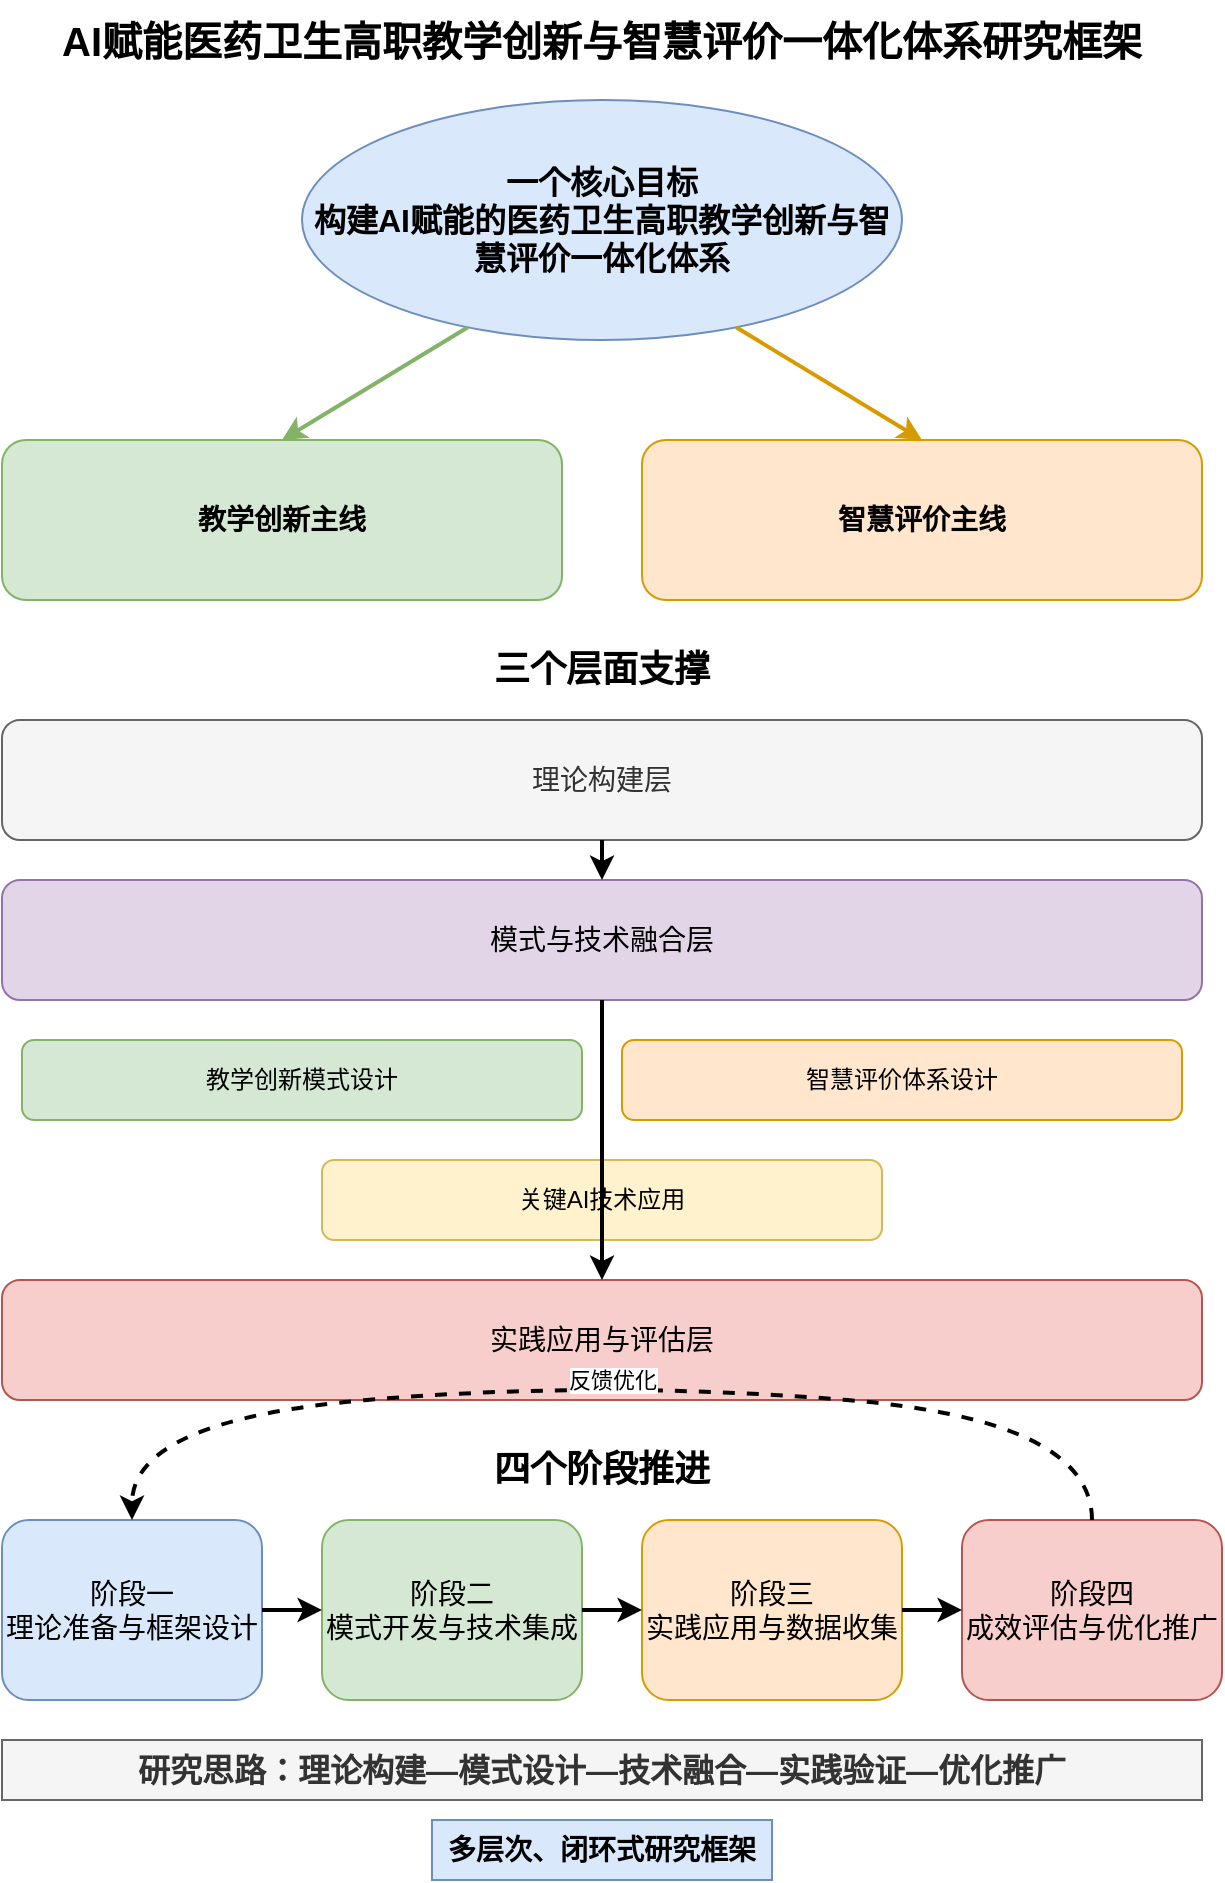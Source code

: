 <mxfile version="27.0.6">
  <diagram id="research-framework" name="AI-Medical-Education-Framework">
    <mxGraphModel dx="1426" dy="743" grid="1" gridSize="10" guides="1" tooltips="1" connect="1" arrows="1" fold="1" page="1" pageScale="1" pageWidth="827" pageHeight="1169" math="0" shadow="0">
      <root>
        <mxCell id="0" />
        <mxCell id="1" parent="0" />
        <mxCell id="title" value="AI赋能医药卫生高职教学创新与智慧评价一体化体系研究框架" style="text;html=1;strokeColor=none;fillColor=none;align=center;verticalAlign=middle;whiteSpace=wrap;rounded=0;fontSize=20;fontStyle=1" parent="1" vertex="1">
          <mxGeometry x="114" y="20" width="600" height="40" as="geometry" />
        </mxCell>
        <mxCell id="core-objective" value="一个核心目标&#xa;构建AI赋能的医药卫生高职教学创新与智慧评价一体化体系" style="ellipse;whiteSpace=wrap;html=1;fillColor=#dae8fc;strokeColor=#6c8ebf;fontSize=16;fontStyle=1" parent="1" vertex="1">
          <mxGeometry x="264" y="70" width="300" height="120" as="geometry" />
        </mxCell>
        <mxCell id="main-line-1" value="教学创新主线" style="rounded=1;whiteSpace=wrap;html=1;fillColor=#d5e8d4;strokeColor=#82b366;fontSize=14;fontStyle=1" parent="1" vertex="1">
          <mxGeometry x="114" y="240" width="280" height="80" as="geometry" />
        </mxCell>
        <mxCell id="main-line-2" value="智慧评价主线" style="rounded=1;whiteSpace=wrap;html=1;fillColor=#ffe6cc;strokeColor=#d79b00;fontSize=14;fontStyle=1" parent="1" vertex="1">
          <mxGeometry x="434" y="240" width="280" height="80" as="geometry" />
        </mxCell>
        <mxCell id="arrow-1" value="" style="endArrow=classic;html=1;rounded=0;exitX=0.25;exitY=1;exitDx=0;exitDy=0;entryX=0.5;entryY=0;entryDx=0;entryDy=0;strokeWidth=2;fillColor=#d5e8d4;strokeColor=#82b366;" parent="1" source="core-objective" target="main-line-1" edge="1">
          <mxGeometry width="50" height="50" relative="1" as="geometry">
            <mxPoint x="390" y="430" as="sourcePoint" />
            <mxPoint x="440" y="380" as="targetPoint" />
          </mxGeometry>
        </mxCell>
        <mxCell id="arrow-2" value="" style="endArrow=classic;html=1;rounded=0;exitX=0.75;exitY=1;exitDx=0;exitDy=0;entryX=0.5;entryY=0;entryDx=0;entryDy=0;strokeWidth=2;fillColor=#ffe6cc;strokeColor=#d79b00;" parent="1" source="core-objective" target="main-line-2" edge="1">
          <mxGeometry width="50" height="50" relative="1" as="geometry">
            <mxPoint x="390" y="430" as="sourcePoint" />
            <mxPoint x="440" y="380" as="targetPoint" />
          </mxGeometry>
        </mxCell>
        <mxCell id="support-title" value="三个层面支撑" style="text;html=1;strokeColor=none;fillColor=none;align=center;verticalAlign=middle;whiteSpace=wrap;rounded=0;fontSize=18;fontStyle=1" parent="1" vertex="1">
          <mxGeometry x="329" y="340" width="170" height="30" as="geometry" />
        </mxCell>
        <mxCell id="support-level-1" value="理论构建层" style="rounded=1;whiteSpace=wrap;html=1;fillColor=#f5f5f5;strokeColor=#666666;fontSize=14;fontColor=#333333" parent="1" vertex="1">
          <mxGeometry x="114" y="380" width="600" height="60" as="geometry" />
        </mxCell>
        <mxCell id="support-level-2" value="模式与技术融合层" style="rounded=1;whiteSpace=wrap;html=1;fillColor=#e1d5e7;strokeColor=#9673a6;fontSize=14;" parent="1" vertex="1">
          <mxGeometry x="114" y="460" width="600" height="60" as="geometry" />
        </mxCell>
        <mxCell id="support-level-2-1" value="教学创新模式设计" style="rounded=1;whiteSpace=wrap;html=1;fillColor=#d5e8d4;strokeColor=#82b366;fontSize=12;" parent="1" vertex="1">
          <mxGeometry x="124" y="540" width="280" height="40" as="geometry" />
        </mxCell>
        <mxCell id="support-level-2-2" value="智慧评价体系设计" style="rounded=1;whiteSpace=wrap;html=1;fillColor=#ffe6cc;strokeColor=#d79b00;fontSize=12;" parent="1" vertex="1">
          <mxGeometry x="424" y="540" width="280" height="40" as="geometry" />
        </mxCell>
        <mxCell id="support-level-2-3" value="关键AI技术应用" style="rounded=1;whiteSpace=wrap;html=1;fillColor=#fff2cc;strokeColor=#d6b656;fontSize=12;" parent="1" vertex="1">
          <mxGeometry x="274" y="600" width="280" height="40" as="geometry" />
        </mxCell>
        <mxCell id="support-level-3" value="实践应用与评估层" style="rounded=1;whiteSpace=wrap;html=1;fillColor=#f8cecc;strokeColor=#b85450;fontSize=14;" parent="1" vertex="1">
          <mxGeometry x="114" y="660" width="600" height="60" as="geometry" />
        </mxCell>
        <mxCell id="stages-title" value="四个阶段推进" style="text;html=1;strokeColor=none;fillColor=none;align=center;verticalAlign=middle;whiteSpace=wrap;rounded=0;fontSize=18;fontStyle=1" parent="1" vertex="1">
          <mxGeometry x="329" y="740" width="170" height="30" as="geometry" />
        </mxCell>
        <mxCell id="stage-1" value="阶段一&#xa;理论准备与框架设计" style="rounded=1;whiteSpace=wrap;html=1;fillColor=#dae8fc;strokeColor=#6c8ebf;fontSize=14;" parent="1" vertex="1">
          <mxGeometry x="114" y="780" width="130" height="90" as="geometry" />
        </mxCell>
        <mxCell id="stage-2" value="阶段二&#xa;模式开发与技术集成" style="rounded=1;whiteSpace=wrap;html=1;fillColor=#d5e8d4;strokeColor=#82b366;fontSize=14;" parent="1" vertex="1">
          <mxGeometry x="274" y="780" width="130" height="90" as="geometry" />
        </mxCell>
        <mxCell id="stage-3" value="阶段三&#xa;实践应用与数据收集" style="rounded=1;whiteSpace=wrap;html=1;fillColor=#ffe6cc;strokeColor=#d79b00;fontSize=14;" parent="1" vertex="1">
          <mxGeometry x="434" y="780" width="130" height="90" as="geometry" />
        </mxCell>
        <mxCell id="stage-4" value="阶段四&#xa;成效评估与优化推广" style="rounded=1;whiteSpace=wrap;html=1;fillColor=#f8cecc;strokeColor=#b85450;fontSize=14;" parent="1" vertex="1">
          <mxGeometry x="594" y="780" width="130" height="90" as="geometry" />
        </mxCell>
        <mxCell id="stage-arrow-1" value="" style="endArrow=classic;html=1;rounded=0;exitX=1;exitY=0.5;exitDx=0;exitDy=0;entryX=0;entryY=0.5;entryDx=0;entryDy=0;strokeWidth=2;" parent="1" source="stage-1" target="stage-2" edge="1">
          <mxGeometry width="50" height="50" relative="1" as="geometry">
            <mxPoint x="390" y="630" as="sourcePoint" />
            <mxPoint x="440" y="580" as="targetPoint" />
          </mxGeometry>
        </mxCell>
        <mxCell id="stage-arrow-2" value="" style="endArrow=classic;html=1;rounded=0;exitX=1;exitY=0.5;exitDx=0;exitDy=0;entryX=0;entryY=0.5;entryDx=0;entryDy=0;strokeWidth=2;" parent="1" source="stage-2" target="stage-3" edge="1">
          <mxGeometry width="50" height="50" relative="1" as="geometry">
            <mxPoint x="390" y="630" as="sourcePoint" />
            <mxPoint x="440" y="580" as="targetPoint" />
          </mxGeometry>
        </mxCell>
        <mxCell id="stage-arrow-3" value="" style="endArrow=classic;html=1;rounded=0;exitX=1;exitY=0.5;exitDx=0;exitDy=0;entryX=0;entryY=0.5;entryDx=0;entryDy=0;strokeWidth=2;" parent="1" source="stage-3" target="stage-4" edge="1">
          <mxGeometry width="50" height="50" relative="1" as="geometry">
            <mxPoint x="390" y="630" as="sourcePoint" />
            <mxPoint x="440" y="580" as="targetPoint" />
          </mxGeometry>
        </mxCell>
        <mxCell id="feedback-arrow" value="反馈优化" style="curved=1;endArrow=classic;html=1;rounded=0;exitX=0.5;exitY=0;exitDx=0;exitDy=0;entryX=0.5;entryY=0;entryDx=0;entryDy=0;strokeWidth=2;dashed=1;" parent="1" source="stage-4" target="stage-1" edge="1">
          <mxGeometry width="50" height="50" relative="1" as="geometry">
            <mxPoint x="659" y="760" as="sourcePoint" />
            <mxPoint x="179" y="760" as="targetPoint" />
            <Array as="points">
              <mxPoint x="659" y="730" />
              <mxPoint x="414" y="710" />
              <mxPoint x="179" y="730" />
            </Array>
          </mxGeometry>
        </mxCell>
        <mxCell id="levels-arrow-1" value="" style="endArrow=classic;html=1;rounded=0;exitX=0.5;exitY=1;exitDx=0;exitDy=0;entryX=0.5;entryY=0;entryDx=0;entryDy=0;strokeWidth=2;" parent="1" source="support-level-1" target="support-level-2" edge="1">
          <mxGeometry width="50" height="50" relative="1" as="geometry">
            <mxPoint x="390" y="630" as="sourcePoint" />
            <mxPoint x="440" y="580" as="targetPoint" />
          </mxGeometry>
        </mxCell>
        <mxCell id="levels-arrow-2" value="" style="endArrow=classic;html=1;rounded=0;exitX=0.5;exitY=1;exitDx=0;exitDy=0;entryX=0.5;entryY=0;entryDx=0;entryDy=0;strokeWidth=2;" parent="1" source="support-level-2" target="support-level-3" edge="1">
          <mxGeometry width="50" height="50" relative="1" as="geometry">
            <mxPoint x="390" y="630" as="sourcePoint" />
            <mxPoint x="440" y="580" as="targetPoint" />
          </mxGeometry>
        </mxCell>
        <mxCell id="research-approach" value="研究思路：理论构建—模式设计—技术融合—实践验证—优化推广" style="text;html=1;strokeColor=#666666;fillColor=#f5f5f5;align=center;verticalAlign=middle;whiteSpace=wrap;rounded=0;fontSize=16;fontStyle=1;fontColor=#333333;" parent="1" vertex="1">
          <mxGeometry x="114" y="890" width="600" height="30" as="geometry" />
        </mxCell>
        <mxCell id="integrated-system-note" value="多层次、闭环式研究框架" style="text;html=1;strokeColor=#6c8ebf;fillColor=#dae8fc;align=center;verticalAlign=middle;whiteSpace=wrap;rounded=0;fontSize=14;fontStyle=1;" parent="1" vertex="1">
          <mxGeometry x="329" y="930" width="170" height="30" as="geometry" />
        </mxCell>
      </root>
    </mxGraphModel>
  </diagram>
</mxfile>
